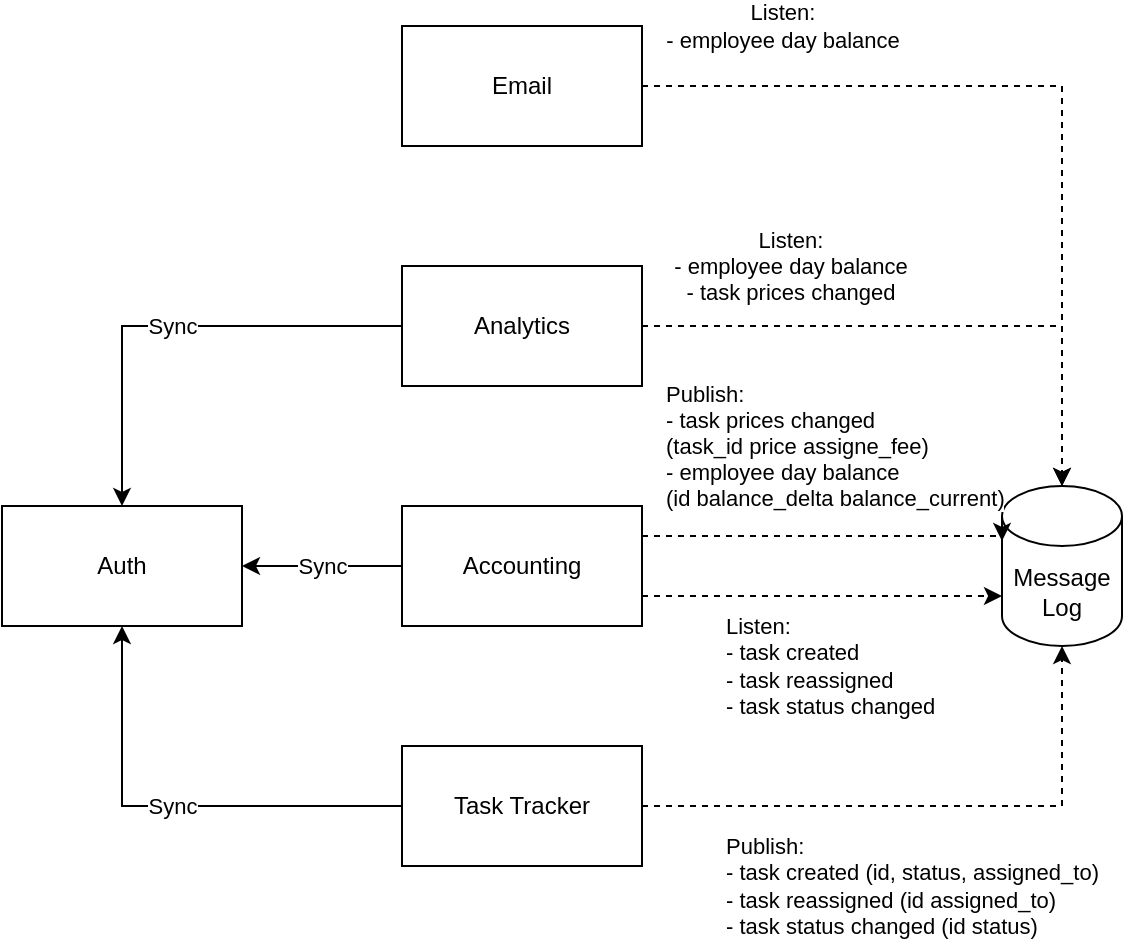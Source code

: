 <mxfile version="21.6.5" type="device">
  <diagram name="Страница 1" id="PHqzsdxtlZJ084rkAneV">
    <mxGraphModel dx="941" dy="538" grid="1" gridSize="10" guides="1" tooltips="1" connect="1" arrows="1" fold="1" page="1" pageScale="1" pageWidth="827" pageHeight="1169" math="0" shadow="0">
      <root>
        <mxCell id="0" />
        <mxCell id="1" parent="0" />
        <mxCell id="kv_ZCbd4DYtu1S0T6_-p-9" value="Sync" style="edgeStyle=orthogonalEdgeStyle;rounded=0;orthogonalLoop=1;jettySize=auto;html=1;entryX=0.5;entryY=1;entryDx=0;entryDy=0;" parent="1" source="kv_ZCbd4DYtu1S0T6_-p-1" target="kv_ZCbd4DYtu1S0T6_-p-5" edge="1">
          <mxGeometry relative="1" as="geometry" />
        </mxCell>
        <mxCell id="kv_ZCbd4DYtu1S0T6_-p-10" value="Publish:&lt;br&gt;- task created (id, status, assigned_to)&lt;br&gt;- task reassigned (id assigned_to)&lt;br&gt;- task status changed (id status)" style="edgeStyle=orthogonalEdgeStyle;rounded=0;orthogonalLoop=1;jettySize=auto;html=1;dashed=1;align=left;" parent="1" source="kv_ZCbd4DYtu1S0T6_-p-1" target="kv_ZCbd4DYtu1S0T6_-p-2" edge="1">
          <mxGeometry x="-0.724" y="-40" relative="1" as="geometry">
            <mxPoint as="offset" />
          </mxGeometry>
        </mxCell>
        <mxCell id="kv_ZCbd4DYtu1S0T6_-p-1" value="Task Tracker" style="rounded=0;whiteSpace=wrap;html=1;" parent="1" vertex="1">
          <mxGeometry x="250" y="400" width="120" height="60" as="geometry" />
        </mxCell>
        <mxCell id="kv_ZCbd4DYtu1S0T6_-p-2" value="Message&lt;br&gt;Log" style="shape=cylinder3;whiteSpace=wrap;html=1;boundedLbl=1;backgroundOutline=1;size=15;" parent="1" vertex="1">
          <mxGeometry x="550" y="270" width="60" height="80" as="geometry" />
        </mxCell>
        <mxCell id="kv_ZCbd4DYtu1S0T6_-p-8" value="Sync" style="edgeStyle=orthogonalEdgeStyle;rounded=0;orthogonalLoop=1;jettySize=auto;html=1;entryX=1;entryY=0.5;entryDx=0;entryDy=0;" parent="1" source="kv_ZCbd4DYtu1S0T6_-p-3" target="kv_ZCbd4DYtu1S0T6_-p-5" edge="1">
          <mxGeometry relative="1" as="geometry" />
        </mxCell>
        <mxCell id="kv_ZCbd4DYtu1S0T6_-p-11" value="Publish:&lt;br&gt;- task prices changed &lt;br&gt;(task_id price assigne_fee)&lt;br&gt;- employee day balance &lt;br&gt;(id balance_delta balance_current)" style="edgeStyle=orthogonalEdgeStyle;rounded=0;orthogonalLoop=1;jettySize=auto;html=1;entryX=0;entryY=0;entryDx=0;entryDy=27.5;entryPerimeter=0;exitX=1;exitY=0.25;exitDx=0;exitDy=0;align=left;dashed=1;" parent="1" source="kv_ZCbd4DYtu1S0T6_-p-3" target="kv_ZCbd4DYtu1S0T6_-p-2" edge="1">
          <mxGeometry x="-0.89" y="45" relative="1" as="geometry">
            <Array as="points">
              <mxPoint x="550" y="295" />
            </Array>
            <mxPoint as="offset" />
          </mxGeometry>
        </mxCell>
        <mxCell id="kv_ZCbd4DYtu1S0T6_-p-12" value="Listen:&lt;br&gt;- task created&lt;br&gt;- task reassigned&lt;br&gt;&lt;div style=&quot;&quot;&gt;- task status changed&lt;/div&gt;" style="edgeStyle=orthogonalEdgeStyle;rounded=0;orthogonalLoop=1;jettySize=auto;html=1;exitX=1;exitY=0.75;exitDx=0;exitDy=0;align=left;dashed=1;" parent="1" source="kv_ZCbd4DYtu1S0T6_-p-3" edge="1">
          <mxGeometry x="-0.557" y="-35" relative="1" as="geometry">
            <mxPoint x="550" y="325" as="targetPoint" />
            <mxPoint as="offset" />
          </mxGeometry>
        </mxCell>
        <mxCell id="kv_ZCbd4DYtu1S0T6_-p-3" value="Accounting" style="rounded=0;whiteSpace=wrap;html=1;" parent="1" vertex="1">
          <mxGeometry x="250" y="280" width="120" height="60" as="geometry" />
        </mxCell>
        <mxCell id="kv_ZCbd4DYtu1S0T6_-p-6" value="Sync" style="edgeStyle=orthogonalEdgeStyle;rounded=0;orthogonalLoop=1;jettySize=auto;html=1;entryX=0.5;entryY=0;entryDx=0;entryDy=0;" parent="1" source="kv_ZCbd4DYtu1S0T6_-p-4" target="kv_ZCbd4DYtu1S0T6_-p-5" edge="1">
          <mxGeometry relative="1" as="geometry" />
        </mxCell>
        <mxCell id="04hONqTUIBJ7pV-og5w1-3" style="edgeStyle=orthogonalEdgeStyle;rounded=0;orthogonalLoop=1;jettySize=auto;html=1;entryX=0.5;entryY=0;entryDx=0;entryDy=0;entryPerimeter=0;dashed=1;" edge="1" parent="1" source="kv_ZCbd4DYtu1S0T6_-p-4" target="kv_ZCbd4DYtu1S0T6_-p-2">
          <mxGeometry relative="1" as="geometry" />
        </mxCell>
        <mxCell id="04hONqTUIBJ7pV-og5w1-4" value="Listen:&lt;br style=&quot;border-color: var(--border-color);&quot;&gt;- employee day balance&lt;br&gt;- task prices changed" style="edgeLabel;html=1;align=center;verticalAlign=middle;resizable=0;points=[];" vertex="1" connectable="0" parent="04hONqTUIBJ7pV-og5w1-3">
          <mxGeometry x="-0.492" y="1" relative="1" as="geometry">
            <mxPoint y="-29" as="offset" />
          </mxGeometry>
        </mxCell>
        <mxCell id="kv_ZCbd4DYtu1S0T6_-p-4" value="Analytics" style="rounded=0;whiteSpace=wrap;html=1;" parent="1" vertex="1">
          <mxGeometry x="250" y="160" width="120" height="60" as="geometry" />
        </mxCell>
        <mxCell id="kv_ZCbd4DYtu1S0T6_-p-5" value="Auth" style="rounded=0;whiteSpace=wrap;html=1;" parent="1" vertex="1">
          <mxGeometry x="50" y="280" width="120" height="60" as="geometry" />
        </mxCell>
        <mxCell id="04hONqTUIBJ7pV-og5w1-2" value="Listen:&lt;br&gt;- employee day balance" style="edgeStyle=orthogonalEdgeStyle;rounded=0;orthogonalLoop=1;jettySize=auto;html=1;entryX=0.5;entryY=0;entryDx=0;entryDy=0;entryPerimeter=0;dashed=1;" edge="1" parent="1" source="04hONqTUIBJ7pV-og5w1-1" target="kv_ZCbd4DYtu1S0T6_-p-2">
          <mxGeometry x="-0.658" y="30" relative="1" as="geometry">
            <mxPoint as="offset" />
          </mxGeometry>
        </mxCell>
        <mxCell id="04hONqTUIBJ7pV-og5w1-1" value="Email" style="rounded=0;whiteSpace=wrap;html=1;" vertex="1" parent="1">
          <mxGeometry x="250" y="40" width="120" height="60" as="geometry" />
        </mxCell>
      </root>
    </mxGraphModel>
  </diagram>
</mxfile>
